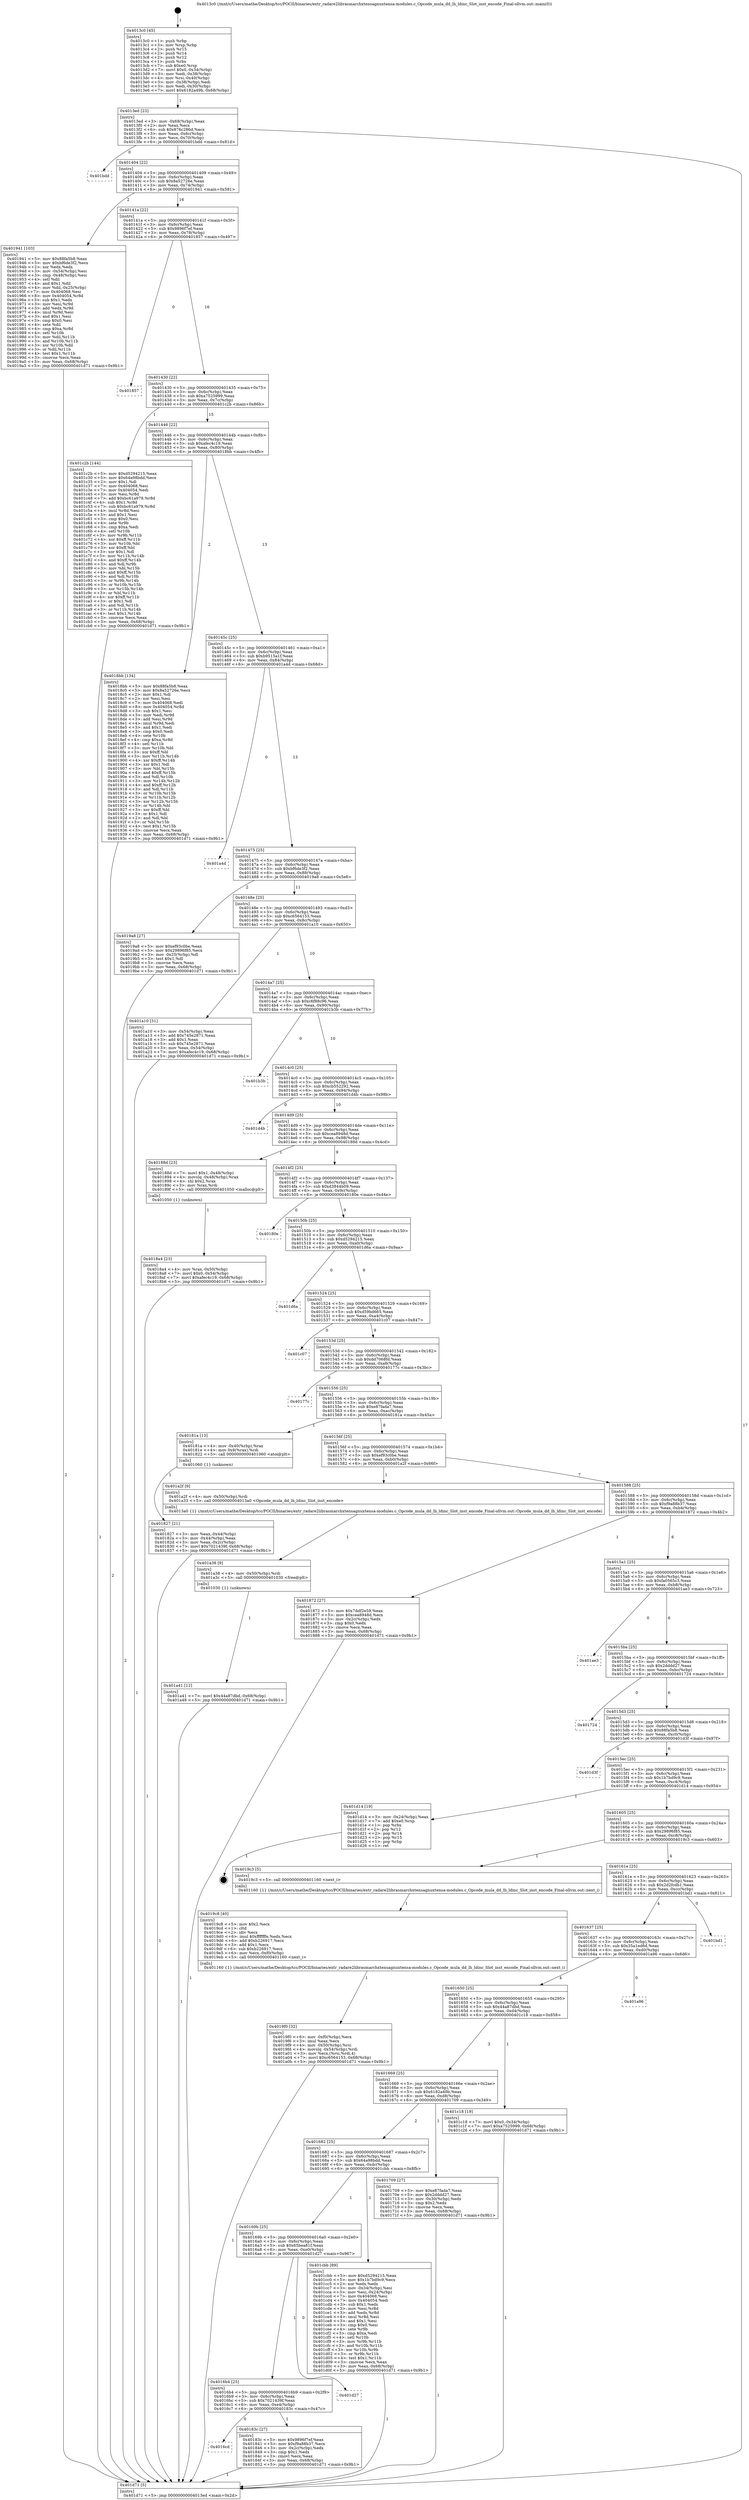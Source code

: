 digraph "0x4013c0" {
  label = "0x4013c0 (/mnt/c/Users/mathe/Desktop/tcc/POCII/binaries/extr_radare2librasmarchxtensagnuxtensa-modules.c_Opcode_mula_dd_lh_ldinc_Slot_inst_encode_Final-ollvm.out::main(0))"
  labelloc = "t"
  node[shape=record]

  Entry [label="",width=0.3,height=0.3,shape=circle,fillcolor=black,style=filled]
  "0x4013ed" [label="{
     0x4013ed [23]\l
     | [instrs]\l
     &nbsp;&nbsp;0x4013ed \<+3\>: mov -0x68(%rbp),%eax\l
     &nbsp;&nbsp;0x4013f0 \<+2\>: mov %eax,%ecx\l
     &nbsp;&nbsp;0x4013f2 \<+6\>: sub $0x876c286d,%ecx\l
     &nbsp;&nbsp;0x4013f8 \<+3\>: mov %eax,-0x6c(%rbp)\l
     &nbsp;&nbsp;0x4013fb \<+3\>: mov %ecx,-0x70(%rbp)\l
     &nbsp;&nbsp;0x4013fe \<+6\>: je 0000000000401bdd \<main+0x81d\>\l
  }"]
  "0x401bdd" [label="{
     0x401bdd\l
  }", style=dashed]
  "0x401404" [label="{
     0x401404 [22]\l
     | [instrs]\l
     &nbsp;&nbsp;0x401404 \<+5\>: jmp 0000000000401409 \<main+0x49\>\l
     &nbsp;&nbsp;0x401409 \<+3\>: mov -0x6c(%rbp),%eax\l
     &nbsp;&nbsp;0x40140c \<+5\>: sub $0x8a52726e,%eax\l
     &nbsp;&nbsp;0x401411 \<+3\>: mov %eax,-0x74(%rbp)\l
     &nbsp;&nbsp;0x401414 \<+6\>: je 0000000000401941 \<main+0x581\>\l
  }"]
  Exit [label="",width=0.3,height=0.3,shape=circle,fillcolor=black,style=filled,peripheries=2]
  "0x401941" [label="{
     0x401941 [103]\l
     | [instrs]\l
     &nbsp;&nbsp;0x401941 \<+5\>: mov $0x88fa5b8,%eax\l
     &nbsp;&nbsp;0x401946 \<+5\>: mov $0xbf6de3f2,%ecx\l
     &nbsp;&nbsp;0x40194b \<+2\>: xor %edx,%edx\l
     &nbsp;&nbsp;0x40194d \<+3\>: mov -0x54(%rbp),%esi\l
     &nbsp;&nbsp;0x401950 \<+3\>: cmp -0x48(%rbp),%esi\l
     &nbsp;&nbsp;0x401953 \<+4\>: setl %dil\l
     &nbsp;&nbsp;0x401957 \<+4\>: and $0x1,%dil\l
     &nbsp;&nbsp;0x40195b \<+4\>: mov %dil,-0x25(%rbp)\l
     &nbsp;&nbsp;0x40195f \<+7\>: mov 0x404068,%esi\l
     &nbsp;&nbsp;0x401966 \<+8\>: mov 0x404054,%r8d\l
     &nbsp;&nbsp;0x40196e \<+3\>: sub $0x1,%edx\l
     &nbsp;&nbsp;0x401971 \<+3\>: mov %esi,%r9d\l
     &nbsp;&nbsp;0x401974 \<+3\>: add %edx,%r9d\l
     &nbsp;&nbsp;0x401977 \<+4\>: imul %r9d,%esi\l
     &nbsp;&nbsp;0x40197b \<+3\>: and $0x1,%esi\l
     &nbsp;&nbsp;0x40197e \<+3\>: cmp $0x0,%esi\l
     &nbsp;&nbsp;0x401981 \<+4\>: sete %dil\l
     &nbsp;&nbsp;0x401985 \<+4\>: cmp $0xa,%r8d\l
     &nbsp;&nbsp;0x401989 \<+4\>: setl %r10b\l
     &nbsp;&nbsp;0x40198d \<+3\>: mov %dil,%r11b\l
     &nbsp;&nbsp;0x401990 \<+3\>: and %r10b,%r11b\l
     &nbsp;&nbsp;0x401993 \<+3\>: xor %r10b,%dil\l
     &nbsp;&nbsp;0x401996 \<+3\>: or %dil,%r11b\l
     &nbsp;&nbsp;0x401999 \<+4\>: test $0x1,%r11b\l
     &nbsp;&nbsp;0x40199d \<+3\>: cmovne %ecx,%eax\l
     &nbsp;&nbsp;0x4019a0 \<+3\>: mov %eax,-0x68(%rbp)\l
     &nbsp;&nbsp;0x4019a3 \<+5\>: jmp 0000000000401d71 \<main+0x9b1\>\l
  }"]
  "0x40141a" [label="{
     0x40141a [22]\l
     | [instrs]\l
     &nbsp;&nbsp;0x40141a \<+5\>: jmp 000000000040141f \<main+0x5f\>\l
     &nbsp;&nbsp;0x40141f \<+3\>: mov -0x6c(%rbp),%eax\l
     &nbsp;&nbsp;0x401422 \<+5\>: sub $0x9896f7ef,%eax\l
     &nbsp;&nbsp;0x401427 \<+3\>: mov %eax,-0x78(%rbp)\l
     &nbsp;&nbsp;0x40142a \<+6\>: je 0000000000401857 \<main+0x497\>\l
  }"]
  "0x401a41" [label="{
     0x401a41 [12]\l
     | [instrs]\l
     &nbsp;&nbsp;0x401a41 \<+7\>: movl $0x44a87dbd,-0x68(%rbp)\l
     &nbsp;&nbsp;0x401a48 \<+5\>: jmp 0000000000401d71 \<main+0x9b1\>\l
  }"]
  "0x401857" [label="{
     0x401857\l
  }", style=dashed]
  "0x401430" [label="{
     0x401430 [22]\l
     | [instrs]\l
     &nbsp;&nbsp;0x401430 \<+5\>: jmp 0000000000401435 \<main+0x75\>\l
     &nbsp;&nbsp;0x401435 \<+3\>: mov -0x6c(%rbp),%eax\l
     &nbsp;&nbsp;0x401438 \<+5\>: sub $0xa7525999,%eax\l
     &nbsp;&nbsp;0x40143d \<+3\>: mov %eax,-0x7c(%rbp)\l
     &nbsp;&nbsp;0x401440 \<+6\>: je 0000000000401c2b \<main+0x86b\>\l
  }"]
  "0x401a38" [label="{
     0x401a38 [9]\l
     | [instrs]\l
     &nbsp;&nbsp;0x401a38 \<+4\>: mov -0x50(%rbp),%rdi\l
     &nbsp;&nbsp;0x401a3c \<+5\>: call 0000000000401030 \<free@plt\>\l
     | [calls]\l
     &nbsp;&nbsp;0x401030 \{1\} (unknown)\l
  }"]
  "0x401c2b" [label="{
     0x401c2b [144]\l
     | [instrs]\l
     &nbsp;&nbsp;0x401c2b \<+5\>: mov $0xd5294215,%eax\l
     &nbsp;&nbsp;0x401c30 \<+5\>: mov $0x64a98bdd,%ecx\l
     &nbsp;&nbsp;0x401c35 \<+2\>: mov $0x1,%dl\l
     &nbsp;&nbsp;0x401c37 \<+7\>: mov 0x404068,%esi\l
     &nbsp;&nbsp;0x401c3e \<+7\>: mov 0x404054,%edi\l
     &nbsp;&nbsp;0x401c45 \<+3\>: mov %esi,%r8d\l
     &nbsp;&nbsp;0x401c48 \<+7\>: add $0xbc61a979,%r8d\l
     &nbsp;&nbsp;0x401c4f \<+4\>: sub $0x1,%r8d\l
     &nbsp;&nbsp;0x401c53 \<+7\>: sub $0xbc61a979,%r8d\l
     &nbsp;&nbsp;0x401c5a \<+4\>: imul %r8d,%esi\l
     &nbsp;&nbsp;0x401c5e \<+3\>: and $0x1,%esi\l
     &nbsp;&nbsp;0x401c61 \<+3\>: cmp $0x0,%esi\l
     &nbsp;&nbsp;0x401c64 \<+4\>: sete %r9b\l
     &nbsp;&nbsp;0x401c68 \<+3\>: cmp $0xa,%edi\l
     &nbsp;&nbsp;0x401c6b \<+4\>: setl %r10b\l
     &nbsp;&nbsp;0x401c6f \<+3\>: mov %r9b,%r11b\l
     &nbsp;&nbsp;0x401c72 \<+4\>: xor $0xff,%r11b\l
     &nbsp;&nbsp;0x401c76 \<+3\>: mov %r10b,%bl\l
     &nbsp;&nbsp;0x401c79 \<+3\>: xor $0xff,%bl\l
     &nbsp;&nbsp;0x401c7c \<+3\>: xor $0x1,%dl\l
     &nbsp;&nbsp;0x401c7f \<+3\>: mov %r11b,%r14b\l
     &nbsp;&nbsp;0x401c82 \<+4\>: and $0xff,%r14b\l
     &nbsp;&nbsp;0x401c86 \<+3\>: and %dl,%r9b\l
     &nbsp;&nbsp;0x401c89 \<+3\>: mov %bl,%r15b\l
     &nbsp;&nbsp;0x401c8c \<+4\>: and $0xff,%r15b\l
     &nbsp;&nbsp;0x401c90 \<+3\>: and %dl,%r10b\l
     &nbsp;&nbsp;0x401c93 \<+3\>: or %r9b,%r14b\l
     &nbsp;&nbsp;0x401c96 \<+3\>: or %r10b,%r15b\l
     &nbsp;&nbsp;0x401c99 \<+3\>: xor %r15b,%r14b\l
     &nbsp;&nbsp;0x401c9c \<+3\>: or %bl,%r11b\l
     &nbsp;&nbsp;0x401c9f \<+4\>: xor $0xff,%r11b\l
     &nbsp;&nbsp;0x401ca3 \<+3\>: or $0x1,%dl\l
     &nbsp;&nbsp;0x401ca6 \<+3\>: and %dl,%r11b\l
     &nbsp;&nbsp;0x401ca9 \<+3\>: or %r11b,%r14b\l
     &nbsp;&nbsp;0x401cac \<+4\>: test $0x1,%r14b\l
     &nbsp;&nbsp;0x401cb0 \<+3\>: cmovne %ecx,%eax\l
     &nbsp;&nbsp;0x401cb3 \<+3\>: mov %eax,-0x68(%rbp)\l
     &nbsp;&nbsp;0x401cb6 \<+5\>: jmp 0000000000401d71 \<main+0x9b1\>\l
  }"]
  "0x401446" [label="{
     0x401446 [22]\l
     | [instrs]\l
     &nbsp;&nbsp;0x401446 \<+5\>: jmp 000000000040144b \<main+0x8b\>\l
     &nbsp;&nbsp;0x40144b \<+3\>: mov -0x6c(%rbp),%eax\l
     &nbsp;&nbsp;0x40144e \<+5\>: sub $0xafec4c19,%eax\l
     &nbsp;&nbsp;0x401453 \<+3\>: mov %eax,-0x80(%rbp)\l
     &nbsp;&nbsp;0x401456 \<+6\>: je 00000000004018bb \<main+0x4fb\>\l
  }"]
  "0x4019f0" [label="{
     0x4019f0 [32]\l
     | [instrs]\l
     &nbsp;&nbsp;0x4019f0 \<+6\>: mov -0xf0(%rbp),%ecx\l
     &nbsp;&nbsp;0x4019f6 \<+3\>: imul %eax,%ecx\l
     &nbsp;&nbsp;0x4019f9 \<+4\>: mov -0x50(%rbp),%rsi\l
     &nbsp;&nbsp;0x4019fd \<+4\>: movslq -0x54(%rbp),%rdi\l
     &nbsp;&nbsp;0x401a01 \<+3\>: mov %ecx,(%rsi,%rdi,4)\l
     &nbsp;&nbsp;0x401a04 \<+7\>: movl $0xc6564153,-0x68(%rbp)\l
     &nbsp;&nbsp;0x401a0b \<+5\>: jmp 0000000000401d71 \<main+0x9b1\>\l
  }"]
  "0x4018bb" [label="{
     0x4018bb [134]\l
     | [instrs]\l
     &nbsp;&nbsp;0x4018bb \<+5\>: mov $0x88fa5b8,%eax\l
     &nbsp;&nbsp;0x4018c0 \<+5\>: mov $0x8a52726e,%ecx\l
     &nbsp;&nbsp;0x4018c5 \<+2\>: mov $0x1,%dl\l
     &nbsp;&nbsp;0x4018c7 \<+2\>: xor %esi,%esi\l
     &nbsp;&nbsp;0x4018c9 \<+7\>: mov 0x404068,%edi\l
     &nbsp;&nbsp;0x4018d0 \<+8\>: mov 0x404054,%r8d\l
     &nbsp;&nbsp;0x4018d8 \<+3\>: sub $0x1,%esi\l
     &nbsp;&nbsp;0x4018db \<+3\>: mov %edi,%r9d\l
     &nbsp;&nbsp;0x4018de \<+3\>: add %esi,%r9d\l
     &nbsp;&nbsp;0x4018e1 \<+4\>: imul %r9d,%edi\l
     &nbsp;&nbsp;0x4018e5 \<+3\>: and $0x1,%edi\l
     &nbsp;&nbsp;0x4018e8 \<+3\>: cmp $0x0,%edi\l
     &nbsp;&nbsp;0x4018eb \<+4\>: sete %r10b\l
     &nbsp;&nbsp;0x4018ef \<+4\>: cmp $0xa,%r8d\l
     &nbsp;&nbsp;0x4018f3 \<+4\>: setl %r11b\l
     &nbsp;&nbsp;0x4018f7 \<+3\>: mov %r10b,%bl\l
     &nbsp;&nbsp;0x4018fa \<+3\>: xor $0xff,%bl\l
     &nbsp;&nbsp;0x4018fd \<+3\>: mov %r11b,%r14b\l
     &nbsp;&nbsp;0x401900 \<+4\>: xor $0xff,%r14b\l
     &nbsp;&nbsp;0x401904 \<+3\>: xor $0x1,%dl\l
     &nbsp;&nbsp;0x401907 \<+3\>: mov %bl,%r15b\l
     &nbsp;&nbsp;0x40190a \<+4\>: and $0xff,%r15b\l
     &nbsp;&nbsp;0x40190e \<+3\>: and %dl,%r10b\l
     &nbsp;&nbsp;0x401911 \<+3\>: mov %r14b,%r12b\l
     &nbsp;&nbsp;0x401914 \<+4\>: and $0xff,%r12b\l
     &nbsp;&nbsp;0x401918 \<+3\>: and %dl,%r11b\l
     &nbsp;&nbsp;0x40191b \<+3\>: or %r10b,%r15b\l
     &nbsp;&nbsp;0x40191e \<+3\>: or %r11b,%r12b\l
     &nbsp;&nbsp;0x401921 \<+3\>: xor %r12b,%r15b\l
     &nbsp;&nbsp;0x401924 \<+3\>: or %r14b,%bl\l
     &nbsp;&nbsp;0x401927 \<+3\>: xor $0xff,%bl\l
     &nbsp;&nbsp;0x40192a \<+3\>: or $0x1,%dl\l
     &nbsp;&nbsp;0x40192d \<+2\>: and %dl,%bl\l
     &nbsp;&nbsp;0x40192f \<+3\>: or %bl,%r15b\l
     &nbsp;&nbsp;0x401932 \<+4\>: test $0x1,%r15b\l
     &nbsp;&nbsp;0x401936 \<+3\>: cmovne %ecx,%eax\l
     &nbsp;&nbsp;0x401939 \<+3\>: mov %eax,-0x68(%rbp)\l
     &nbsp;&nbsp;0x40193c \<+5\>: jmp 0000000000401d71 \<main+0x9b1\>\l
  }"]
  "0x40145c" [label="{
     0x40145c [25]\l
     | [instrs]\l
     &nbsp;&nbsp;0x40145c \<+5\>: jmp 0000000000401461 \<main+0xa1\>\l
     &nbsp;&nbsp;0x401461 \<+3\>: mov -0x6c(%rbp),%eax\l
     &nbsp;&nbsp;0x401464 \<+5\>: sub $0xb9515a1f,%eax\l
     &nbsp;&nbsp;0x401469 \<+6\>: mov %eax,-0x84(%rbp)\l
     &nbsp;&nbsp;0x40146f \<+6\>: je 0000000000401a4d \<main+0x68d\>\l
  }"]
  "0x4019c8" [label="{
     0x4019c8 [40]\l
     | [instrs]\l
     &nbsp;&nbsp;0x4019c8 \<+5\>: mov $0x2,%ecx\l
     &nbsp;&nbsp;0x4019cd \<+1\>: cltd\l
     &nbsp;&nbsp;0x4019ce \<+2\>: idiv %ecx\l
     &nbsp;&nbsp;0x4019d0 \<+6\>: imul $0xfffffffe,%edx,%ecx\l
     &nbsp;&nbsp;0x4019d6 \<+6\>: add $0xb226917,%ecx\l
     &nbsp;&nbsp;0x4019dc \<+3\>: add $0x1,%ecx\l
     &nbsp;&nbsp;0x4019df \<+6\>: sub $0xb226917,%ecx\l
     &nbsp;&nbsp;0x4019e5 \<+6\>: mov %ecx,-0xf0(%rbp)\l
     &nbsp;&nbsp;0x4019eb \<+5\>: call 0000000000401160 \<next_i\>\l
     | [calls]\l
     &nbsp;&nbsp;0x401160 \{1\} (/mnt/c/Users/mathe/Desktop/tcc/POCII/binaries/extr_radare2librasmarchxtensagnuxtensa-modules.c_Opcode_mula_dd_lh_ldinc_Slot_inst_encode_Final-ollvm.out::next_i)\l
  }"]
  "0x401a4d" [label="{
     0x401a4d\l
  }", style=dashed]
  "0x401475" [label="{
     0x401475 [25]\l
     | [instrs]\l
     &nbsp;&nbsp;0x401475 \<+5\>: jmp 000000000040147a \<main+0xba\>\l
     &nbsp;&nbsp;0x40147a \<+3\>: mov -0x6c(%rbp),%eax\l
     &nbsp;&nbsp;0x40147d \<+5\>: sub $0xbf6de3f2,%eax\l
     &nbsp;&nbsp;0x401482 \<+6\>: mov %eax,-0x88(%rbp)\l
     &nbsp;&nbsp;0x401488 \<+6\>: je 00000000004019a8 \<main+0x5e8\>\l
  }"]
  "0x4018a4" [label="{
     0x4018a4 [23]\l
     | [instrs]\l
     &nbsp;&nbsp;0x4018a4 \<+4\>: mov %rax,-0x50(%rbp)\l
     &nbsp;&nbsp;0x4018a8 \<+7\>: movl $0x0,-0x54(%rbp)\l
     &nbsp;&nbsp;0x4018af \<+7\>: movl $0xafec4c19,-0x68(%rbp)\l
     &nbsp;&nbsp;0x4018b6 \<+5\>: jmp 0000000000401d71 \<main+0x9b1\>\l
  }"]
  "0x4019a8" [label="{
     0x4019a8 [27]\l
     | [instrs]\l
     &nbsp;&nbsp;0x4019a8 \<+5\>: mov $0xef93c0be,%eax\l
     &nbsp;&nbsp;0x4019ad \<+5\>: mov $0x29896f85,%ecx\l
     &nbsp;&nbsp;0x4019b2 \<+3\>: mov -0x25(%rbp),%dl\l
     &nbsp;&nbsp;0x4019b5 \<+3\>: test $0x1,%dl\l
     &nbsp;&nbsp;0x4019b8 \<+3\>: cmovne %ecx,%eax\l
     &nbsp;&nbsp;0x4019bb \<+3\>: mov %eax,-0x68(%rbp)\l
     &nbsp;&nbsp;0x4019be \<+5\>: jmp 0000000000401d71 \<main+0x9b1\>\l
  }"]
  "0x40148e" [label="{
     0x40148e [25]\l
     | [instrs]\l
     &nbsp;&nbsp;0x40148e \<+5\>: jmp 0000000000401493 \<main+0xd3\>\l
     &nbsp;&nbsp;0x401493 \<+3\>: mov -0x6c(%rbp),%eax\l
     &nbsp;&nbsp;0x401496 \<+5\>: sub $0xc6564153,%eax\l
     &nbsp;&nbsp;0x40149b \<+6\>: mov %eax,-0x8c(%rbp)\l
     &nbsp;&nbsp;0x4014a1 \<+6\>: je 0000000000401a10 \<main+0x650\>\l
  }"]
  "0x4016cd" [label="{
     0x4016cd\l
  }", style=dashed]
  "0x401a10" [label="{
     0x401a10 [31]\l
     | [instrs]\l
     &nbsp;&nbsp;0x401a10 \<+3\>: mov -0x54(%rbp),%eax\l
     &nbsp;&nbsp;0x401a13 \<+5\>: add $0x745e2871,%eax\l
     &nbsp;&nbsp;0x401a18 \<+3\>: add $0x1,%eax\l
     &nbsp;&nbsp;0x401a1b \<+5\>: sub $0x745e2871,%eax\l
     &nbsp;&nbsp;0x401a20 \<+3\>: mov %eax,-0x54(%rbp)\l
     &nbsp;&nbsp;0x401a23 \<+7\>: movl $0xafec4c19,-0x68(%rbp)\l
     &nbsp;&nbsp;0x401a2a \<+5\>: jmp 0000000000401d71 \<main+0x9b1\>\l
  }"]
  "0x4014a7" [label="{
     0x4014a7 [25]\l
     | [instrs]\l
     &nbsp;&nbsp;0x4014a7 \<+5\>: jmp 00000000004014ac \<main+0xec\>\l
     &nbsp;&nbsp;0x4014ac \<+3\>: mov -0x6c(%rbp),%eax\l
     &nbsp;&nbsp;0x4014af \<+5\>: sub $0xc6f88c96,%eax\l
     &nbsp;&nbsp;0x4014b4 \<+6\>: mov %eax,-0x90(%rbp)\l
     &nbsp;&nbsp;0x4014ba \<+6\>: je 0000000000401b3b \<main+0x77b\>\l
  }"]
  "0x40183c" [label="{
     0x40183c [27]\l
     | [instrs]\l
     &nbsp;&nbsp;0x40183c \<+5\>: mov $0x9896f7ef,%eax\l
     &nbsp;&nbsp;0x401841 \<+5\>: mov $0xf9a88b37,%ecx\l
     &nbsp;&nbsp;0x401846 \<+3\>: mov -0x2c(%rbp),%edx\l
     &nbsp;&nbsp;0x401849 \<+3\>: cmp $0x1,%edx\l
     &nbsp;&nbsp;0x40184c \<+3\>: cmovl %ecx,%eax\l
     &nbsp;&nbsp;0x40184f \<+3\>: mov %eax,-0x68(%rbp)\l
     &nbsp;&nbsp;0x401852 \<+5\>: jmp 0000000000401d71 \<main+0x9b1\>\l
  }"]
  "0x401b3b" [label="{
     0x401b3b\l
  }", style=dashed]
  "0x4014c0" [label="{
     0x4014c0 [25]\l
     | [instrs]\l
     &nbsp;&nbsp;0x4014c0 \<+5\>: jmp 00000000004014c5 \<main+0x105\>\l
     &nbsp;&nbsp;0x4014c5 \<+3\>: mov -0x6c(%rbp),%eax\l
     &nbsp;&nbsp;0x4014c8 \<+5\>: sub $0xcb552292,%eax\l
     &nbsp;&nbsp;0x4014cd \<+6\>: mov %eax,-0x94(%rbp)\l
     &nbsp;&nbsp;0x4014d3 \<+6\>: je 0000000000401d4b \<main+0x98b\>\l
  }"]
  "0x4016b4" [label="{
     0x4016b4 [25]\l
     | [instrs]\l
     &nbsp;&nbsp;0x4016b4 \<+5\>: jmp 00000000004016b9 \<main+0x2f9\>\l
     &nbsp;&nbsp;0x4016b9 \<+3\>: mov -0x6c(%rbp),%eax\l
     &nbsp;&nbsp;0x4016bc \<+5\>: sub $0x7021439f,%eax\l
     &nbsp;&nbsp;0x4016c1 \<+6\>: mov %eax,-0xe4(%rbp)\l
     &nbsp;&nbsp;0x4016c7 \<+6\>: je 000000000040183c \<main+0x47c\>\l
  }"]
  "0x401d4b" [label="{
     0x401d4b\l
  }", style=dashed]
  "0x4014d9" [label="{
     0x4014d9 [25]\l
     | [instrs]\l
     &nbsp;&nbsp;0x4014d9 \<+5\>: jmp 00000000004014de \<main+0x11e\>\l
     &nbsp;&nbsp;0x4014de \<+3\>: mov -0x6c(%rbp),%eax\l
     &nbsp;&nbsp;0x4014e1 \<+5\>: sub $0xcea8948d,%eax\l
     &nbsp;&nbsp;0x4014e6 \<+6\>: mov %eax,-0x98(%rbp)\l
     &nbsp;&nbsp;0x4014ec \<+6\>: je 000000000040188d \<main+0x4cd\>\l
  }"]
  "0x401d27" [label="{
     0x401d27\l
  }", style=dashed]
  "0x40188d" [label="{
     0x40188d [23]\l
     | [instrs]\l
     &nbsp;&nbsp;0x40188d \<+7\>: movl $0x1,-0x48(%rbp)\l
     &nbsp;&nbsp;0x401894 \<+4\>: movslq -0x48(%rbp),%rax\l
     &nbsp;&nbsp;0x401898 \<+4\>: shl $0x2,%rax\l
     &nbsp;&nbsp;0x40189c \<+3\>: mov %rax,%rdi\l
     &nbsp;&nbsp;0x40189f \<+5\>: call 0000000000401050 \<malloc@plt\>\l
     | [calls]\l
     &nbsp;&nbsp;0x401050 \{1\} (unknown)\l
  }"]
  "0x4014f2" [label="{
     0x4014f2 [25]\l
     | [instrs]\l
     &nbsp;&nbsp;0x4014f2 \<+5\>: jmp 00000000004014f7 \<main+0x137\>\l
     &nbsp;&nbsp;0x4014f7 \<+3\>: mov -0x6c(%rbp),%eax\l
     &nbsp;&nbsp;0x4014fa \<+5\>: sub $0xd3844b09,%eax\l
     &nbsp;&nbsp;0x4014ff \<+6\>: mov %eax,-0x9c(%rbp)\l
     &nbsp;&nbsp;0x401505 \<+6\>: je 000000000040180e \<main+0x44e\>\l
  }"]
  "0x40169b" [label="{
     0x40169b [25]\l
     | [instrs]\l
     &nbsp;&nbsp;0x40169b \<+5\>: jmp 00000000004016a0 \<main+0x2e0\>\l
     &nbsp;&nbsp;0x4016a0 \<+3\>: mov -0x6c(%rbp),%eax\l
     &nbsp;&nbsp;0x4016a3 \<+5\>: sub $0x65bea81f,%eax\l
     &nbsp;&nbsp;0x4016a8 \<+6\>: mov %eax,-0xe0(%rbp)\l
     &nbsp;&nbsp;0x4016ae \<+6\>: je 0000000000401d27 \<main+0x967\>\l
  }"]
  "0x40180e" [label="{
     0x40180e\l
  }", style=dashed]
  "0x40150b" [label="{
     0x40150b [25]\l
     | [instrs]\l
     &nbsp;&nbsp;0x40150b \<+5\>: jmp 0000000000401510 \<main+0x150\>\l
     &nbsp;&nbsp;0x401510 \<+3\>: mov -0x6c(%rbp),%eax\l
     &nbsp;&nbsp;0x401513 \<+5\>: sub $0xd5294215,%eax\l
     &nbsp;&nbsp;0x401518 \<+6\>: mov %eax,-0xa0(%rbp)\l
     &nbsp;&nbsp;0x40151e \<+6\>: je 0000000000401d6a \<main+0x9aa\>\l
  }"]
  "0x401cbb" [label="{
     0x401cbb [89]\l
     | [instrs]\l
     &nbsp;&nbsp;0x401cbb \<+5\>: mov $0xd5294215,%eax\l
     &nbsp;&nbsp;0x401cc0 \<+5\>: mov $0x1b7bd9c9,%ecx\l
     &nbsp;&nbsp;0x401cc5 \<+2\>: xor %edx,%edx\l
     &nbsp;&nbsp;0x401cc7 \<+3\>: mov -0x34(%rbp),%esi\l
     &nbsp;&nbsp;0x401cca \<+3\>: mov %esi,-0x24(%rbp)\l
     &nbsp;&nbsp;0x401ccd \<+7\>: mov 0x404068,%esi\l
     &nbsp;&nbsp;0x401cd4 \<+7\>: mov 0x404054,%edi\l
     &nbsp;&nbsp;0x401cdb \<+3\>: sub $0x1,%edx\l
     &nbsp;&nbsp;0x401cde \<+3\>: mov %esi,%r8d\l
     &nbsp;&nbsp;0x401ce1 \<+3\>: add %edx,%r8d\l
     &nbsp;&nbsp;0x401ce4 \<+4\>: imul %r8d,%esi\l
     &nbsp;&nbsp;0x401ce8 \<+3\>: and $0x1,%esi\l
     &nbsp;&nbsp;0x401ceb \<+3\>: cmp $0x0,%esi\l
     &nbsp;&nbsp;0x401cee \<+4\>: sete %r9b\l
     &nbsp;&nbsp;0x401cf2 \<+3\>: cmp $0xa,%edi\l
     &nbsp;&nbsp;0x401cf5 \<+4\>: setl %r10b\l
     &nbsp;&nbsp;0x401cf9 \<+3\>: mov %r9b,%r11b\l
     &nbsp;&nbsp;0x401cfc \<+3\>: and %r10b,%r11b\l
     &nbsp;&nbsp;0x401cff \<+3\>: xor %r10b,%r9b\l
     &nbsp;&nbsp;0x401d02 \<+3\>: or %r9b,%r11b\l
     &nbsp;&nbsp;0x401d05 \<+4\>: test $0x1,%r11b\l
     &nbsp;&nbsp;0x401d09 \<+3\>: cmovne %ecx,%eax\l
     &nbsp;&nbsp;0x401d0c \<+3\>: mov %eax,-0x68(%rbp)\l
     &nbsp;&nbsp;0x401d0f \<+5\>: jmp 0000000000401d71 \<main+0x9b1\>\l
  }"]
  "0x401d6a" [label="{
     0x401d6a\l
  }", style=dashed]
  "0x401524" [label="{
     0x401524 [25]\l
     | [instrs]\l
     &nbsp;&nbsp;0x401524 \<+5\>: jmp 0000000000401529 \<main+0x169\>\l
     &nbsp;&nbsp;0x401529 \<+3\>: mov -0x6c(%rbp),%eax\l
     &nbsp;&nbsp;0x40152c \<+5\>: sub $0xd59bd665,%eax\l
     &nbsp;&nbsp;0x401531 \<+6\>: mov %eax,-0xa4(%rbp)\l
     &nbsp;&nbsp;0x401537 \<+6\>: je 0000000000401c07 \<main+0x847\>\l
  }"]
  "0x401827" [label="{
     0x401827 [21]\l
     | [instrs]\l
     &nbsp;&nbsp;0x401827 \<+3\>: mov %eax,-0x44(%rbp)\l
     &nbsp;&nbsp;0x40182a \<+3\>: mov -0x44(%rbp),%eax\l
     &nbsp;&nbsp;0x40182d \<+3\>: mov %eax,-0x2c(%rbp)\l
     &nbsp;&nbsp;0x401830 \<+7\>: movl $0x7021439f,-0x68(%rbp)\l
     &nbsp;&nbsp;0x401837 \<+5\>: jmp 0000000000401d71 \<main+0x9b1\>\l
  }"]
  "0x401c07" [label="{
     0x401c07\l
  }", style=dashed]
  "0x40153d" [label="{
     0x40153d [25]\l
     | [instrs]\l
     &nbsp;&nbsp;0x40153d \<+5\>: jmp 0000000000401542 \<main+0x182\>\l
     &nbsp;&nbsp;0x401542 \<+3\>: mov -0x6c(%rbp),%eax\l
     &nbsp;&nbsp;0x401545 \<+5\>: sub $0xdd7068fd,%eax\l
     &nbsp;&nbsp;0x40154a \<+6\>: mov %eax,-0xa8(%rbp)\l
     &nbsp;&nbsp;0x401550 \<+6\>: je 000000000040177c \<main+0x3bc\>\l
  }"]
  "0x4013c0" [label="{
     0x4013c0 [45]\l
     | [instrs]\l
     &nbsp;&nbsp;0x4013c0 \<+1\>: push %rbp\l
     &nbsp;&nbsp;0x4013c1 \<+3\>: mov %rsp,%rbp\l
     &nbsp;&nbsp;0x4013c4 \<+2\>: push %r15\l
     &nbsp;&nbsp;0x4013c6 \<+2\>: push %r14\l
     &nbsp;&nbsp;0x4013c8 \<+2\>: push %r12\l
     &nbsp;&nbsp;0x4013ca \<+1\>: push %rbx\l
     &nbsp;&nbsp;0x4013cb \<+7\>: sub $0xe0,%rsp\l
     &nbsp;&nbsp;0x4013d2 \<+7\>: movl $0x0,-0x34(%rbp)\l
     &nbsp;&nbsp;0x4013d9 \<+3\>: mov %edi,-0x38(%rbp)\l
     &nbsp;&nbsp;0x4013dc \<+4\>: mov %rsi,-0x40(%rbp)\l
     &nbsp;&nbsp;0x4013e0 \<+3\>: mov -0x38(%rbp),%edi\l
     &nbsp;&nbsp;0x4013e3 \<+3\>: mov %edi,-0x30(%rbp)\l
     &nbsp;&nbsp;0x4013e6 \<+7\>: movl $0x6182a49b,-0x68(%rbp)\l
  }"]
  "0x40177c" [label="{
     0x40177c\l
  }", style=dashed]
  "0x401556" [label="{
     0x401556 [25]\l
     | [instrs]\l
     &nbsp;&nbsp;0x401556 \<+5\>: jmp 000000000040155b \<main+0x19b\>\l
     &nbsp;&nbsp;0x40155b \<+3\>: mov -0x6c(%rbp),%eax\l
     &nbsp;&nbsp;0x40155e \<+5\>: sub $0xe87fada7,%eax\l
     &nbsp;&nbsp;0x401563 \<+6\>: mov %eax,-0xac(%rbp)\l
     &nbsp;&nbsp;0x401569 \<+6\>: je 000000000040181a \<main+0x45a\>\l
  }"]
  "0x401d71" [label="{
     0x401d71 [5]\l
     | [instrs]\l
     &nbsp;&nbsp;0x401d71 \<+5\>: jmp 00000000004013ed \<main+0x2d\>\l
  }"]
  "0x40181a" [label="{
     0x40181a [13]\l
     | [instrs]\l
     &nbsp;&nbsp;0x40181a \<+4\>: mov -0x40(%rbp),%rax\l
     &nbsp;&nbsp;0x40181e \<+4\>: mov 0x8(%rax),%rdi\l
     &nbsp;&nbsp;0x401822 \<+5\>: call 0000000000401060 \<atoi@plt\>\l
     | [calls]\l
     &nbsp;&nbsp;0x401060 \{1\} (unknown)\l
  }"]
  "0x40156f" [label="{
     0x40156f [25]\l
     | [instrs]\l
     &nbsp;&nbsp;0x40156f \<+5\>: jmp 0000000000401574 \<main+0x1b4\>\l
     &nbsp;&nbsp;0x401574 \<+3\>: mov -0x6c(%rbp),%eax\l
     &nbsp;&nbsp;0x401577 \<+5\>: sub $0xef93c0be,%eax\l
     &nbsp;&nbsp;0x40157c \<+6\>: mov %eax,-0xb0(%rbp)\l
     &nbsp;&nbsp;0x401582 \<+6\>: je 0000000000401a2f \<main+0x66f\>\l
  }"]
  "0x401682" [label="{
     0x401682 [25]\l
     | [instrs]\l
     &nbsp;&nbsp;0x401682 \<+5\>: jmp 0000000000401687 \<main+0x2c7\>\l
     &nbsp;&nbsp;0x401687 \<+3\>: mov -0x6c(%rbp),%eax\l
     &nbsp;&nbsp;0x40168a \<+5\>: sub $0x64a98bdd,%eax\l
     &nbsp;&nbsp;0x40168f \<+6\>: mov %eax,-0xdc(%rbp)\l
     &nbsp;&nbsp;0x401695 \<+6\>: je 0000000000401cbb \<main+0x8fb\>\l
  }"]
  "0x401a2f" [label="{
     0x401a2f [9]\l
     | [instrs]\l
     &nbsp;&nbsp;0x401a2f \<+4\>: mov -0x50(%rbp),%rdi\l
     &nbsp;&nbsp;0x401a33 \<+5\>: call 00000000004013a0 \<Opcode_mula_dd_lh_ldinc_Slot_inst_encode\>\l
     | [calls]\l
     &nbsp;&nbsp;0x4013a0 \{1\} (/mnt/c/Users/mathe/Desktop/tcc/POCII/binaries/extr_radare2librasmarchxtensagnuxtensa-modules.c_Opcode_mula_dd_lh_ldinc_Slot_inst_encode_Final-ollvm.out::Opcode_mula_dd_lh_ldinc_Slot_inst_encode)\l
  }"]
  "0x401588" [label="{
     0x401588 [25]\l
     | [instrs]\l
     &nbsp;&nbsp;0x401588 \<+5\>: jmp 000000000040158d \<main+0x1cd\>\l
     &nbsp;&nbsp;0x40158d \<+3\>: mov -0x6c(%rbp),%eax\l
     &nbsp;&nbsp;0x401590 \<+5\>: sub $0xf9a88b37,%eax\l
     &nbsp;&nbsp;0x401595 \<+6\>: mov %eax,-0xb4(%rbp)\l
     &nbsp;&nbsp;0x40159b \<+6\>: je 0000000000401872 \<main+0x4b2\>\l
  }"]
  "0x401709" [label="{
     0x401709 [27]\l
     | [instrs]\l
     &nbsp;&nbsp;0x401709 \<+5\>: mov $0xe87fada7,%eax\l
     &nbsp;&nbsp;0x40170e \<+5\>: mov $0x2dddd27,%ecx\l
     &nbsp;&nbsp;0x401713 \<+3\>: mov -0x30(%rbp),%edx\l
     &nbsp;&nbsp;0x401716 \<+3\>: cmp $0x2,%edx\l
     &nbsp;&nbsp;0x401719 \<+3\>: cmovne %ecx,%eax\l
     &nbsp;&nbsp;0x40171c \<+3\>: mov %eax,-0x68(%rbp)\l
     &nbsp;&nbsp;0x40171f \<+5\>: jmp 0000000000401d71 \<main+0x9b1\>\l
  }"]
  "0x401872" [label="{
     0x401872 [27]\l
     | [instrs]\l
     &nbsp;&nbsp;0x401872 \<+5\>: mov $0x7ddf2e59,%eax\l
     &nbsp;&nbsp;0x401877 \<+5\>: mov $0xcea8948d,%ecx\l
     &nbsp;&nbsp;0x40187c \<+3\>: mov -0x2c(%rbp),%edx\l
     &nbsp;&nbsp;0x40187f \<+3\>: cmp $0x0,%edx\l
     &nbsp;&nbsp;0x401882 \<+3\>: cmove %ecx,%eax\l
     &nbsp;&nbsp;0x401885 \<+3\>: mov %eax,-0x68(%rbp)\l
     &nbsp;&nbsp;0x401888 \<+5\>: jmp 0000000000401d71 \<main+0x9b1\>\l
  }"]
  "0x4015a1" [label="{
     0x4015a1 [25]\l
     | [instrs]\l
     &nbsp;&nbsp;0x4015a1 \<+5\>: jmp 00000000004015a6 \<main+0x1e6\>\l
     &nbsp;&nbsp;0x4015a6 \<+3\>: mov -0x6c(%rbp),%eax\l
     &nbsp;&nbsp;0x4015a9 \<+5\>: sub $0xfa0565c3,%eax\l
     &nbsp;&nbsp;0x4015ae \<+6\>: mov %eax,-0xb8(%rbp)\l
     &nbsp;&nbsp;0x4015b4 \<+6\>: je 0000000000401ae3 \<main+0x723\>\l
  }"]
  "0x401669" [label="{
     0x401669 [25]\l
     | [instrs]\l
     &nbsp;&nbsp;0x401669 \<+5\>: jmp 000000000040166e \<main+0x2ae\>\l
     &nbsp;&nbsp;0x40166e \<+3\>: mov -0x6c(%rbp),%eax\l
     &nbsp;&nbsp;0x401671 \<+5\>: sub $0x6182a49b,%eax\l
     &nbsp;&nbsp;0x401676 \<+6\>: mov %eax,-0xd8(%rbp)\l
     &nbsp;&nbsp;0x40167c \<+6\>: je 0000000000401709 \<main+0x349\>\l
  }"]
  "0x401ae3" [label="{
     0x401ae3\l
  }", style=dashed]
  "0x4015ba" [label="{
     0x4015ba [25]\l
     | [instrs]\l
     &nbsp;&nbsp;0x4015ba \<+5\>: jmp 00000000004015bf \<main+0x1ff\>\l
     &nbsp;&nbsp;0x4015bf \<+3\>: mov -0x6c(%rbp),%eax\l
     &nbsp;&nbsp;0x4015c2 \<+5\>: sub $0x2dddd27,%eax\l
     &nbsp;&nbsp;0x4015c7 \<+6\>: mov %eax,-0xbc(%rbp)\l
     &nbsp;&nbsp;0x4015cd \<+6\>: je 0000000000401724 \<main+0x364\>\l
  }"]
  "0x401c18" [label="{
     0x401c18 [19]\l
     | [instrs]\l
     &nbsp;&nbsp;0x401c18 \<+7\>: movl $0x0,-0x34(%rbp)\l
     &nbsp;&nbsp;0x401c1f \<+7\>: movl $0xa7525999,-0x68(%rbp)\l
     &nbsp;&nbsp;0x401c26 \<+5\>: jmp 0000000000401d71 \<main+0x9b1\>\l
  }"]
  "0x401724" [label="{
     0x401724\l
  }", style=dashed]
  "0x4015d3" [label="{
     0x4015d3 [25]\l
     | [instrs]\l
     &nbsp;&nbsp;0x4015d3 \<+5\>: jmp 00000000004015d8 \<main+0x218\>\l
     &nbsp;&nbsp;0x4015d8 \<+3\>: mov -0x6c(%rbp),%eax\l
     &nbsp;&nbsp;0x4015db \<+5\>: sub $0x88fa5b8,%eax\l
     &nbsp;&nbsp;0x4015e0 \<+6\>: mov %eax,-0xc0(%rbp)\l
     &nbsp;&nbsp;0x4015e6 \<+6\>: je 0000000000401d3f \<main+0x97f\>\l
  }"]
  "0x401650" [label="{
     0x401650 [25]\l
     | [instrs]\l
     &nbsp;&nbsp;0x401650 \<+5\>: jmp 0000000000401655 \<main+0x295\>\l
     &nbsp;&nbsp;0x401655 \<+3\>: mov -0x6c(%rbp),%eax\l
     &nbsp;&nbsp;0x401658 \<+5\>: sub $0x44a87dbd,%eax\l
     &nbsp;&nbsp;0x40165d \<+6\>: mov %eax,-0xd4(%rbp)\l
     &nbsp;&nbsp;0x401663 \<+6\>: je 0000000000401c18 \<main+0x858\>\l
  }"]
  "0x401d3f" [label="{
     0x401d3f\l
  }", style=dashed]
  "0x4015ec" [label="{
     0x4015ec [25]\l
     | [instrs]\l
     &nbsp;&nbsp;0x4015ec \<+5\>: jmp 00000000004015f1 \<main+0x231\>\l
     &nbsp;&nbsp;0x4015f1 \<+3\>: mov -0x6c(%rbp),%eax\l
     &nbsp;&nbsp;0x4015f4 \<+5\>: sub $0x1b7bd9c9,%eax\l
     &nbsp;&nbsp;0x4015f9 \<+6\>: mov %eax,-0xc4(%rbp)\l
     &nbsp;&nbsp;0x4015ff \<+6\>: je 0000000000401d14 \<main+0x954\>\l
  }"]
  "0x401a96" [label="{
     0x401a96\l
  }", style=dashed]
  "0x401d14" [label="{
     0x401d14 [19]\l
     | [instrs]\l
     &nbsp;&nbsp;0x401d14 \<+3\>: mov -0x24(%rbp),%eax\l
     &nbsp;&nbsp;0x401d17 \<+7\>: add $0xe0,%rsp\l
     &nbsp;&nbsp;0x401d1e \<+1\>: pop %rbx\l
     &nbsp;&nbsp;0x401d1f \<+2\>: pop %r12\l
     &nbsp;&nbsp;0x401d21 \<+2\>: pop %r14\l
     &nbsp;&nbsp;0x401d23 \<+2\>: pop %r15\l
     &nbsp;&nbsp;0x401d25 \<+1\>: pop %rbp\l
     &nbsp;&nbsp;0x401d26 \<+1\>: ret\l
  }"]
  "0x401605" [label="{
     0x401605 [25]\l
     | [instrs]\l
     &nbsp;&nbsp;0x401605 \<+5\>: jmp 000000000040160a \<main+0x24a\>\l
     &nbsp;&nbsp;0x40160a \<+3\>: mov -0x6c(%rbp),%eax\l
     &nbsp;&nbsp;0x40160d \<+5\>: sub $0x29896f85,%eax\l
     &nbsp;&nbsp;0x401612 \<+6\>: mov %eax,-0xc8(%rbp)\l
     &nbsp;&nbsp;0x401618 \<+6\>: je 00000000004019c3 \<main+0x603\>\l
  }"]
  "0x401637" [label="{
     0x401637 [25]\l
     | [instrs]\l
     &nbsp;&nbsp;0x401637 \<+5\>: jmp 000000000040163c \<main+0x27c\>\l
     &nbsp;&nbsp;0x40163c \<+3\>: mov -0x6c(%rbp),%eax\l
     &nbsp;&nbsp;0x40163f \<+5\>: sub $0x35a1ed6d,%eax\l
     &nbsp;&nbsp;0x401644 \<+6\>: mov %eax,-0xd0(%rbp)\l
     &nbsp;&nbsp;0x40164a \<+6\>: je 0000000000401a96 \<main+0x6d6\>\l
  }"]
  "0x4019c3" [label="{
     0x4019c3 [5]\l
     | [instrs]\l
     &nbsp;&nbsp;0x4019c3 \<+5\>: call 0000000000401160 \<next_i\>\l
     | [calls]\l
     &nbsp;&nbsp;0x401160 \{1\} (/mnt/c/Users/mathe/Desktop/tcc/POCII/binaries/extr_radare2librasmarchxtensagnuxtensa-modules.c_Opcode_mula_dd_lh_ldinc_Slot_inst_encode_Final-ollvm.out::next_i)\l
  }"]
  "0x40161e" [label="{
     0x40161e [25]\l
     | [instrs]\l
     &nbsp;&nbsp;0x40161e \<+5\>: jmp 0000000000401623 \<main+0x263\>\l
     &nbsp;&nbsp;0x401623 \<+3\>: mov -0x6c(%rbp),%eax\l
     &nbsp;&nbsp;0x401626 \<+5\>: sub $0x2d2fcdb1,%eax\l
     &nbsp;&nbsp;0x40162b \<+6\>: mov %eax,-0xcc(%rbp)\l
     &nbsp;&nbsp;0x401631 \<+6\>: je 0000000000401bd1 \<main+0x811\>\l
  }"]
  "0x401bd1" [label="{
     0x401bd1\l
  }", style=dashed]
  Entry -> "0x4013c0" [label=" 1"]
  "0x4013ed" -> "0x401bdd" [label=" 0"]
  "0x4013ed" -> "0x401404" [label=" 18"]
  "0x401d14" -> Exit [label=" 1"]
  "0x401404" -> "0x401941" [label=" 2"]
  "0x401404" -> "0x40141a" [label=" 16"]
  "0x401cbb" -> "0x401d71" [label=" 1"]
  "0x40141a" -> "0x401857" [label=" 0"]
  "0x40141a" -> "0x401430" [label=" 16"]
  "0x401c2b" -> "0x401d71" [label=" 1"]
  "0x401430" -> "0x401c2b" [label=" 1"]
  "0x401430" -> "0x401446" [label=" 15"]
  "0x401c18" -> "0x401d71" [label=" 1"]
  "0x401446" -> "0x4018bb" [label=" 2"]
  "0x401446" -> "0x40145c" [label=" 13"]
  "0x401a41" -> "0x401d71" [label=" 1"]
  "0x40145c" -> "0x401a4d" [label=" 0"]
  "0x40145c" -> "0x401475" [label=" 13"]
  "0x401a38" -> "0x401a41" [label=" 1"]
  "0x401475" -> "0x4019a8" [label=" 2"]
  "0x401475" -> "0x40148e" [label=" 11"]
  "0x401a2f" -> "0x401a38" [label=" 1"]
  "0x40148e" -> "0x401a10" [label=" 1"]
  "0x40148e" -> "0x4014a7" [label=" 10"]
  "0x401a10" -> "0x401d71" [label=" 1"]
  "0x4014a7" -> "0x401b3b" [label=" 0"]
  "0x4014a7" -> "0x4014c0" [label=" 10"]
  "0x4019f0" -> "0x401d71" [label=" 1"]
  "0x4014c0" -> "0x401d4b" [label=" 0"]
  "0x4014c0" -> "0x4014d9" [label=" 10"]
  "0x4019c3" -> "0x4019c8" [label=" 1"]
  "0x4014d9" -> "0x40188d" [label=" 1"]
  "0x4014d9" -> "0x4014f2" [label=" 9"]
  "0x4019a8" -> "0x401d71" [label=" 2"]
  "0x4014f2" -> "0x40180e" [label=" 0"]
  "0x4014f2" -> "0x40150b" [label=" 9"]
  "0x4018bb" -> "0x401d71" [label=" 2"]
  "0x40150b" -> "0x401d6a" [label=" 0"]
  "0x40150b" -> "0x401524" [label=" 9"]
  "0x4018a4" -> "0x401d71" [label=" 1"]
  "0x401524" -> "0x401c07" [label=" 0"]
  "0x401524" -> "0x40153d" [label=" 9"]
  "0x401872" -> "0x401d71" [label=" 1"]
  "0x40153d" -> "0x40177c" [label=" 0"]
  "0x40153d" -> "0x401556" [label=" 9"]
  "0x40183c" -> "0x401d71" [label=" 1"]
  "0x401556" -> "0x40181a" [label=" 1"]
  "0x401556" -> "0x40156f" [label=" 8"]
  "0x4016b4" -> "0x4016cd" [label=" 0"]
  "0x40156f" -> "0x401a2f" [label=" 1"]
  "0x40156f" -> "0x401588" [label=" 7"]
  "0x4016b4" -> "0x40183c" [label=" 1"]
  "0x401588" -> "0x401872" [label=" 1"]
  "0x401588" -> "0x4015a1" [label=" 6"]
  "0x4019c8" -> "0x4019f0" [label=" 1"]
  "0x4015a1" -> "0x401ae3" [label=" 0"]
  "0x4015a1" -> "0x4015ba" [label=" 6"]
  "0x40169b" -> "0x401d27" [label=" 0"]
  "0x4015ba" -> "0x401724" [label=" 0"]
  "0x4015ba" -> "0x4015d3" [label=" 6"]
  "0x401941" -> "0x401d71" [label=" 2"]
  "0x4015d3" -> "0x401d3f" [label=" 0"]
  "0x4015d3" -> "0x4015ec" [label=" 6"]
  "0x401682" -> "0x401cbb" [label=" 1"]
  "0x4015ec" -> "0x401d14" [label=" 1"]
  "0x4015ec" -> "0x401605" [label=" 5"]
  "0x40188d" -> "0x4018a4" [label=" 1"]
  "0x401605" -> "0x4019c3" [label=" 1"]
  "0x401605" -> "0x40161e" [label=" 4"]
  "0x40181a" -> "0x401827" [label=" 1"]
  "0x40161e" -> "0x401bd1" [label=" 0"]
  "0x40161e" -> "0x401637" [label=" 4"]
  "0x401827" -> "0x401d71" [label=" 1"]
  "0x401637" -> "0x401a96" [label=" 0"]
  "0x401637" -> "0x401650" [label=" 4"]
  "0x401682" -> "0x40169b" [label=" 1"]
  "0x401650" -> "0x401c18" [label=" 1"]
  "0x401650" -> "0x401669" [label=" 3"]
  "0x40169b" -> "0x4016b4" [label=" 1"]
  "0x401669" -> "0x401709" [label=" 1"]
  "0x401669" -> "0x401682" [label=" 2"]
  "0x401709" -> "0x401d71" [label=" 1"]
  "0x4013c0" -> "0x4013ed" [label=" 1"]
  "0x401d71" -> "0x4013ed" [label=" 17"]
}
